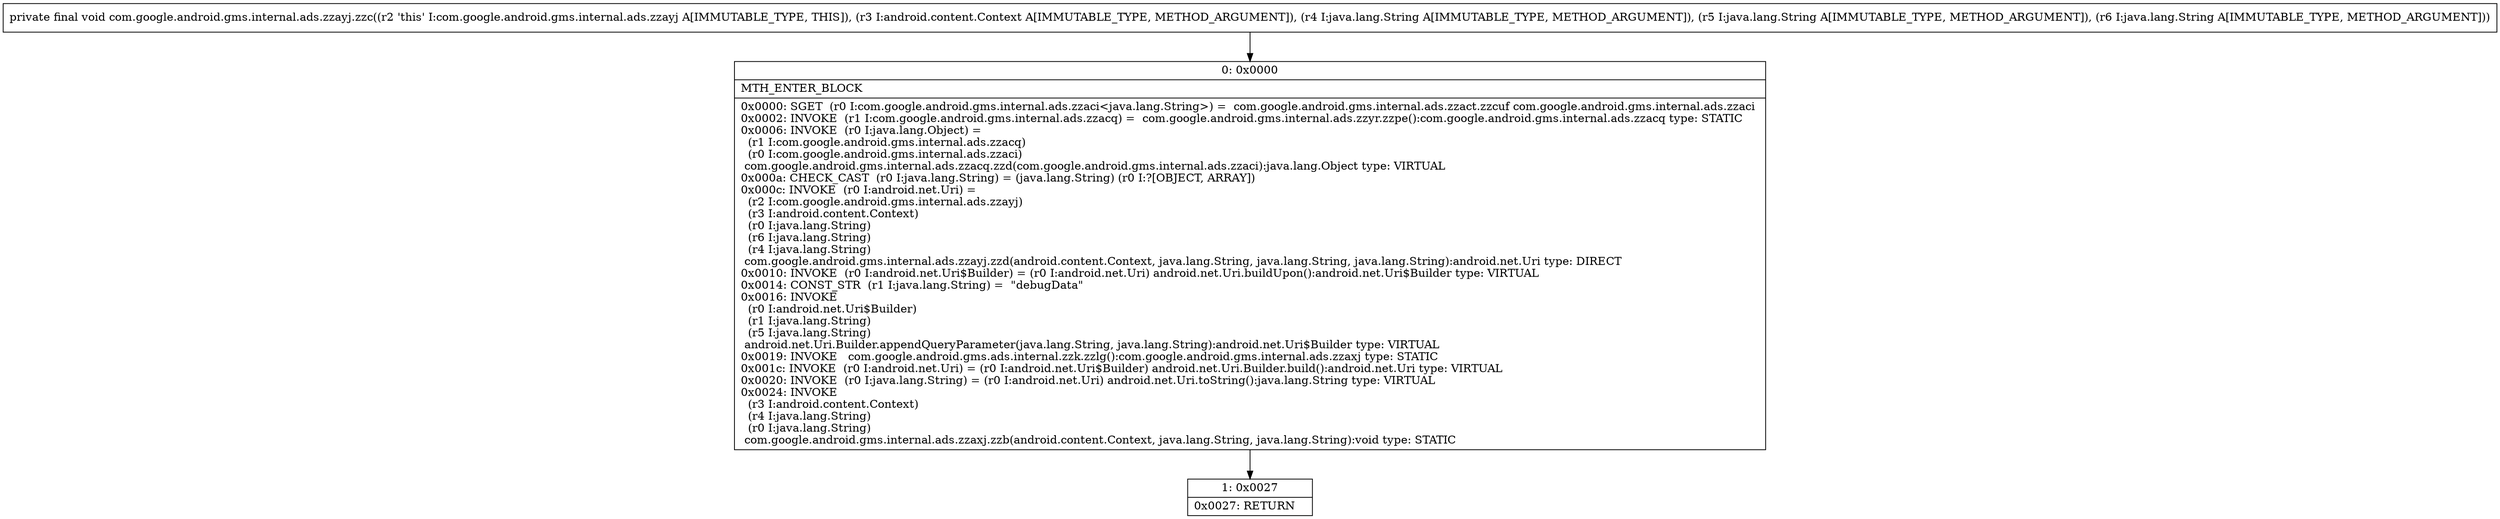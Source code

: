 digraph "CFG forcom.google.android.gms.internal.ads.zzayj.zzc(Landroid\/content\/Context;Ljava\/lang\/String;Ljava\/lang\/String;Ljava\/lang\/String;)V" {
Node_0 [shape=record,label="{0\:\ 0x0000|MTH_ENTER_BLOCK\l|0x0000: SGET  (r0 I:com.google.android.gms.internal.ads.zzaci\<java.lang.String\>) =  com.google.android.gms.internal.ads.zzact.zzcuf com.google.android.gms.internal.ads.zzaci \l0x0002: INVOKE  (r1 I:com.google.android.gms.internal.ads.zzacq) =  com.google.android.gms.internal.ads.zzyr.zzpe():com.google.android.gms.internal.ads.zzacq type: STATIC \l0x0006: INVOKE  (r0 I:java.lang.Object) = \l  (r1 I:com.google.android.gms.internal.ads.zzacq)\l  (r0 I:com.google.android.gms.internal.ads.zzaci)\l com.google.android.gms.internal.ads.zzacq.zzd(com.google.android.gms.internal.ads.zzaci):java.lang.Object type: VIRTUAL \l0x000a: CHECK_CAST  (r0 I:java.lang.String) = (java.lang.String) (r0 I:?[OBJECT, ARRAY]) \l0x000c: INVOKE  (r0 I:android.net.Uri) = \l  (r2 I:com.google.android.gms.internal.ads.zzayj)\l  (r3 I:android.content.Context)\l  (r0 I:java.lang.String)\l  (r6 I:java.lang.String)\l  (r4 I:java.lang.String)\l com.google.android.gms.internal.ads.zzayj.zzd(android.content.Context, java.lang.String, java.lang.String, java.lang.String):android.net.Uri type: DIRECT \l0x0010: INVOKE  (r0 I:android.net.Uri$Builder) = (r0 I:android.net.Uri) android.net.Uri.buildUpon():android.net.Uri$Builder type: VIRTUAL \l0x0014: CONST_STR  (r1 I:java.lang.String) =  \"debugData\" \l0x0016: INVOKE  \l  (r0 I:android.net.Uri$Builder)\l  (r1 I:java.lang.String)\l  (r5 I:java.lang.String)\l android.net.Uri.Builder.appendQueryParameter(java.lang.String, java.lang.String):android.net.Uri$Builder type: VIRTUAL \l0x0019: INVOKE   com.google.android.gms.ads.internal.zzk.zzlg():com.google.android.gms.internal.ads.zzaxj type: STATIC \l0x001c: INVOKE  (r0 I:android.net.Uri) = (r0 I:android.net.Uri$Builder) android.net.Uri.Builder.build():android.net.Uri type: VIRTUAL \l0x0020: INVOKE  (r0 I:java.lang.String) = (r0 I:android.net.Uri) android.net.Uri.toString():java.lang.String type: VIRTUAL \l0x0024: INVOKE  \l  (r3 I:android.content.Context)\l  (r4 I:java.lang.String)\l  (r0 I:java.lang.String)\l com.google.android.gms.internal.ads.zzaxj.zzb(android.content.Context, java.lang.String, java.lang.String):void type: STATIC \l}"];
Node_1 [shape=record,label="{1\:\ 0x0027|0x0027: RETURN   \l}"];
MethodNode[shape=record,label="{private final void com.google.android.gms.internal.ads.zzayj.zzc((r2 'this' I:com.google.android.gms.internal.ads.zzayj A[IMMUTABLE_TYPE, THIS]), (r3 I:android.content.Context A[IMMUTABLE_TYPE, METHOD_ARGUMENT]), (r4 I:java.lang.String A[IMMUTABLE_TYPE, METHOD_ARGUMENT]), (r5 I:java.lang.String A[IMMUTABLE_TYPE, METHOD_ARGUMENT]), (r6 I:java.lang.String A[IMMUTABLE_TYPE, METHOD_ARGUMENT])) }"];
MethodNode -> Node_0;
Node_0 -> Node_1;
}


